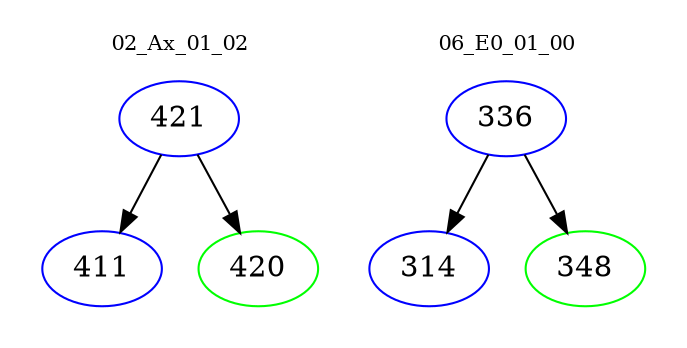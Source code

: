 digraph{
subgraph cluster_0 {
color = white
label = "02_Ax_01_02";
fontsize=10;
T0_421 [label="421", color="blue"]
T0_421 -> T0_411 [color="black"]
T0_411 [label="411", color="blue"]
T0_421 -> T0_420 [color="black"]
T0_420 [label="420", color="green"]
}
subgraph cluster_1 {
color = white
label = "06_E0_01_00";
fontsize=10;
T1_336 [label="336", color="blue"]
T1_336 -> T1_314 [color="black"]
T1_314 [label="314", color="blue"]
T1_336 -> T1_348 [color="black"]
T1_348 [label="348", color="green"]
}
}
